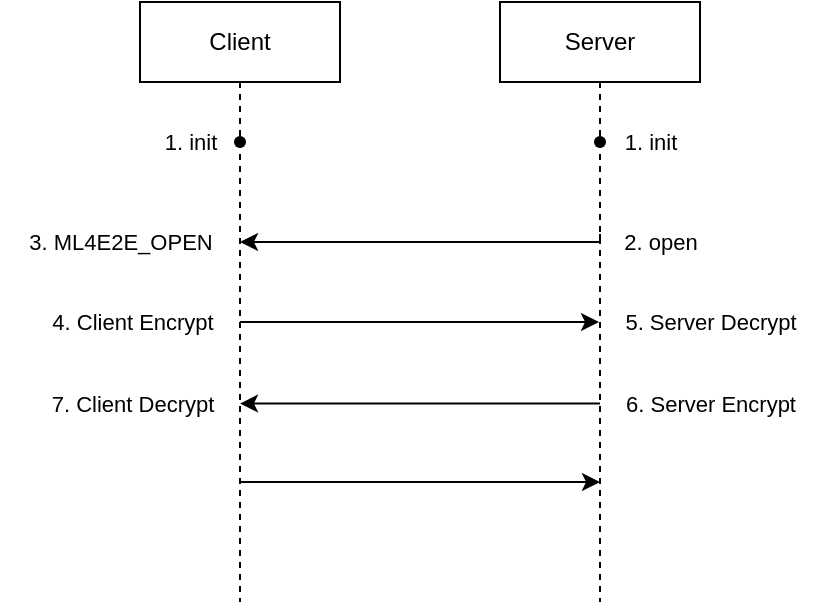 <mxfile version="21.5.0" type="github">
  <diagram name="Page-1" id="2YBvvXClWsGukQMizWep">
    <mxGraphModel dx="683" dy="381" grid="1" gridSize="10" guides="1" tooltips="1" connect="1" arrows="1" fold="1" page="1" pageScale="1" pageWidth="850" pageHeight="1100" math="0" shadow="0">
      <root>
        <mxCell id="0" />
        <mxCell id="1" parent="0" />
        <mxCell id="aM9ryv3xv72pqoxQDRHE-1" value="Client" style="shape=umlLifeline;perimeter=lifelinePerimeter;whiteSpace=wrap;html=1;container=0;dropTarget=0;collapsible=0;recursiveResize=0;outlineConnect=0;portConstraint=eastwest;newEdgeStyle={&quot;edgeStyle&quot;:&quot;elbowEdgeStyle&quot;,&quot;elbow&quot;:&quot;vertical&quot;,&quot;curved&quot;:0,&quot;rounded&quot;:0};" parent="1" vertex="1">
          <mxGeometry x="140" y="80" width="100" height="300" as="geometry" />
        </mxCell>
        <mxCell id="aM9ryv3xv72pqoxQDRHE-5" value="Server" style="shape=umlLifeline;perimeter=lifelinePerimeter;whiteSpace=wrap;html=1;container=0;dropTarget=0;collapsible=0;recursiveResize=0;outlineConnect=0;portConstraint=eastwest;newEdgeStyle={&quot;edgeStyle&quot;:&quot;elbowEdgeStyle&quot;,&quot;elbow&quot;:&quot;vertical&quot;,&quot;curved&quot;:0,&quot;rounded&quot;:0};" parent="1" vertex="1">
          <mxGeometry x="320" y="80" width="100" height="300" as="geometry" />
        </mxCell>
        <mxCell id="qnF_YoGQctbGKn9Q77Ay-5" value="&lt;span style=&quot;font-size: 11px;&quot;&gt;1. init&lt;/span&gt;" style="text;html=1;align=center;verticalAlign=middle;resizable=0;points=[];autosize=1;strokeColor=none;fillColor=none;" vertex="1" parent="1">
          <mxGeometry x="140" y="135" width="50" height="30" as="geometry" />
        </mxCell>
        <mxCell id="qnF_YoGQctbGKn9Q77Ay-7" value="&lt;span style=&quot;font-size: 11px;&quot;&gt;1. init&lt;/span&gt;" style="text;html=1;align=center;verticalAlign=middle;resizable=0;points=[];autosize=1;strokeColor=none;fillColor=none;" vertex="1" parent="1">
          <mxGeometry x="370" y="135" width="50" height="30" as="geometry" />
        </mxCell>
        <mxCell id="qnF_YoGQctbGKn9Q77Ay-9" value="&lt;span style=&quot;font-size: 11px;&quot;&gt;2. open&lt;/span&gt;" style="text;html=1;align=center;verticalAlign=middle;resizable=0;points=[];autosize=1;strokeColor=none;fillColor=none;" vertex="1" parent="1">
          <mxGeometry x="370" y="185" width="60" height="30" as="geometry" />
        </mxCell>
        <mxCell id="qnF_YoGQctbGKn9Q77Ay-11" value="" style="shape=waypoint;sketch=0;fillStyle=solid;size=6;pointerEvents=1;points=[];fillColor=none;resizable=0;rotatable=0;perimeter=centerPerimeter;snapToPoint=1;" vertex="1" parent="1">
          <mxGeometry x="180" y="140" width="20" height="20" as="geometry" />
        </mxCell>
        <mxCell id="qnF_YoGQctbGKn9Q77Ay-12" value="" style="shape=waypoint;sketch=0;fillStyle=solid;size=6;pointerEvents=1;points=[];fillColor=none;resizable=0;rotatable=0;perimeter=centerPerimeter;snapToPoint=1;" vertex="1" parent="1">
          <mxGeometry x="360" y="140" width="20" height="20" as="geometry" />
        </mxCell>
        <mxCell id="qnF_YoGQctbGKn9Q77Ay-16" value="" style="edgeStyle=orthogonalEdgeStyle;rounded=0;orthogonalLoop=1;jettySize=auto;html=1;" edge="1" parent="1" target="aM9ryv3xv72pqoxQDRHE-1">
          <mxGeometry relative="1" as="geometry">
            <mxPoint x="370" y="196" as="sourcePoint" />
            <Array as="points">
              <mxPoint x="370" y="200" />
            </Array>
          </mxGeometry>
        </mxCell>
        <mxCell id="qnF_YoGQctbGKn9Q77Ay-14" value="&lt;span style=&quot;font-size: 11px;&quot;&gt;3. ML4E2E_OPEN&lt;br&gt;&lt;/span&gt;" style="text;html=1;align=center;verticalAlign=middle;resizable=0;points=[];autosize=1;strokeColor=none;fillColor=none;" vertex="1" parent="1">
          <mxGeometry x="70" y="185" width="120" height="30" as="geometry" />
        </mxCell>
        <mxCell id="qnF_YoGQctbGKn9Q77Ay-17" value="&lt;span style=&quot;font-size: 11px;&quot;&gt;4. Client Encrypt&lt;br&gt;&lt;/span&gt;" style="text;html=1;align=center;verticalAlign=middle;resizable=0;points=[];autosize=1;strokeColor=none;fillColor=none;" vertex="1" parent="1">
          <mxGeometry x="86" y="225" width="100" height="30" as="geometry" />
        </mxCell>
        <mxCell id="qnF_YoGQctbGKn9Q77Ay-19" style="edgeStyle=orthogonalEdgeStyle;rounded=0;orthogonalLoop=1;jettySize=auto;html=1;" edge="1" parent="1" target="aM9ryv3xv72pqoxQDRHE-5">
          <mxGeometry relative="1" as="geometry">
            <mxPoint x="190" y="240" as="sourcePoint" />
            <Array as="points">
              <mxPoint x="320" y="240" />
              <mxPoint x="320" y="240" />
            </Array>
          </mxGeometry>
        </mxCell>
        <mxCell id="qnF_YoGQctbGKn9Q77Ay-20" value="&lt;span style=&quot;font-size: 11px;&quot;&gt;5. Server Decrypt&lt;/span&gt;" style="text;html=1;align=center;verticalAlign=middle;resizable=0;points=[];autosize=1;strokeColor=none;fillColor=none;" vertex="1" parent="1">
          <mxGeometry x="370" y="225" width="110" height="30" as="geometry" />
        </mxCell>
        <mxCell id="qnF_YoGQctbGKn9Q77Ay-21" value="&lt;span style=&quot;font-size: 11px;&quot;&gt;6. Server Encrypt&lt;/span&gt;" style="text;html=1;align=center;verticalAlign=middle;resizable=0;points=[];autosize=1;strokeColor=none;fillColor=none;" vertex="1" parent="1">
          <mxGeometry x="370" y="266" width="110" height="30" as="geometry" />
        </mxCell>
        <mxCell id="qnF_YoGQctbGKn9Q77Ay-22" value="" style="edgeStyle=orthogonalEdgeStyle;rounded=0;orthogonalLoop=1;jettySize=auto;html=1;" edge="1" parent="1">
          <mxGeometry relative="1" as="geometry">
            <mxPoint x="370" y="280.76" as="sourcePoint" />
            <mxPoint x="190" y="280.76" as="targetPoint" />
            <Array as="points">
              <mxPoint x="240" y="280.76" />
              <mxPoint x="240" y="280.76" />
            </Array>
          </mxGeometry>
        </mxCell>
        <mxCell id="qnF_YoGQctbGKn9Q77Ay-23" value="&lt;span style=&quot;font-size: 11px;&quot;&gt;7. Client Decrypt&lt;br&gt;&lt;/span&gt;" style="text;html=1;align=center;verticalAlign=middle;resizable=0;points=[];autosize=1;strokeColor=none;fillColor=none;" vertex="1" parent="1">
          <mxGeometry x="86" y="266" width="100" height="30" as="geometry" />
        </mxCell>
        <mxCell id="qnF_YoGQctbGKn9Q77Ay-24" style="edgeStyle=orthogonalEdgeStyle;rounded=0;orthogonalLoop=1;jettySize=auto;html=1;" edge="1" parent="1">
          <mxGeometry relative="1" as="geometry">
            <mxPoint x="190" y="320" as="sourcePoint" />
            <mxPoint x="370" y="320" as="targetPoint" />
            <Array as="points">
              <mxPoint x="320" y="320" />
              <mxPoint x="320" y="320" />
            </Array>
          </mxGeometry>
        </mxCell>
      </root>
    </mxGraphModel>
  </diagram>
</mxfile>

